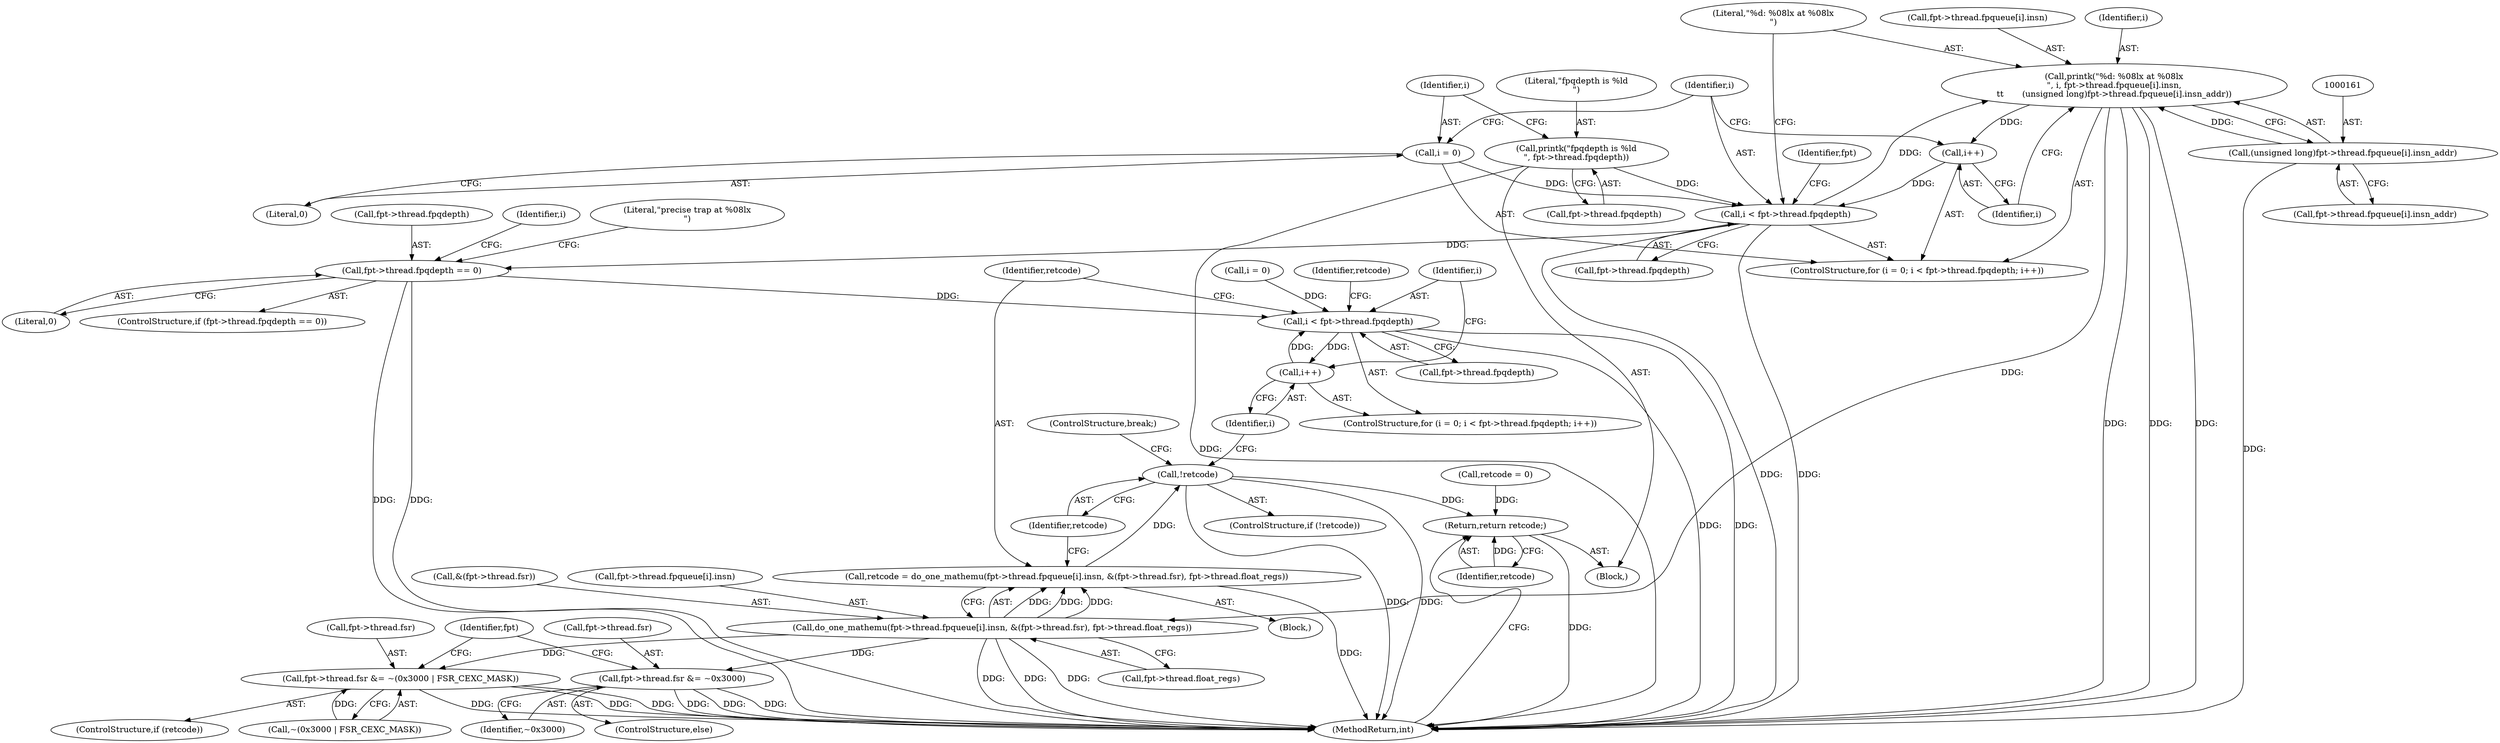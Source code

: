 digraph "0_linux_a8b0ca17b80e92faab46ee7179ba9e99ccb61233_41@array" {
"1000148" [label="(Call,printk(\"%d: %08lx at %08lx\n\", i, fpt->thread.fpqueue[i].insn,\n\t\t       (unsigned long)fpt->thread.fpqueue[i].insn_addr))"];
"1000139" [label="(Call,i < fpt->thread.fpqdepth)"];
"1000146" [label="(Call,i++)"];
"1000148" [label="(Call,printk(\"%d: %08lx at %08lx\n\", i, fpt->thread.fpqueue[i].insn,\n\t\t       (unsigned long)fpt->thread.fpqueue[i].insn_addr))"];
"1000160" [label="(Call,(unsigned long)fpt->thread.fpqueue[i].insn_addr)"];
"1000136" [label="(Call,i = 0)"];
"1000128" [label="(Call,printk(\"fpqdepth is %ld\n\", fpt->thread.fpqdepth))"];
"1000243" [label="(Call,do_one_mathemu(fpt->thread.fpqueue[i].insn, &(fpt->thread.fsr), fpt->thread.float_regs))"];
"1000241" [label="(Call,retcode = do_one_mathemu(fpt->thread.fpqueue[i].insn, &(fpt->thread.fsr), fpt->thread.float_regs))"];
"1000265" [label="(Call,!retcode)"];
"1000295" [label="(Return,return retcode;)"];
"1000270" [label="(Call,fpt->thread.fsr &= ~(0x3000 | FSR_CEXC_MASK))"];
"1000281" [label="(Call,fpt->thread.fsr &= ~0x3000)"];
"1000172" [label="(Call,fpt->thread.fpqdepth == 0)"];
"1000231" [label="(Call,i < fpt->thread.fpqdepth)"];
"1000238" [label="(Call,i++)"];
"1000160" [label="(Call,(unsigned long)fpt->thread.fpqueue[i].insn_addr)"];
"1000240" [label="(Block,)"];
"1000135" [label="(ControlStructure,for (i = 0; i < fpt->thread.fpqdepth; i++))"];
"1000268" [label="(ControlStructure,if (retcode))"];
"1000138" [label="(Literal,0)"];
"1000150" [label="(Identifier,i)"];
"1000129" [label="(Literal,\"fpqdepth is %ld\n\")"];
"1000128" [label="(Call,printk(\"fpqdepth is %ld\n\", fpt->thread.fpqdepth))"];
"1000295" [label="(Return,return retcode;)"];
"1000269" [label="(Identifier,retcode)"];
"1000146" [label="(Call,i++)"];
"1000243" [label="(Call,do_one_mathemu(fpt->thread.fpqueue[i].insn, &(fpt->thread.fsr), fpt->thread.float_regs))"];
"1000111" [label="(Block,)"];
"1000265" [label="(Call,!retcode)"];
"1000175" [label="(Identifier,fpt)"];
"1000162" [label="(Call,fpt->thread.fpqueue[i].insn_addr)"];
"1000280" [label="(ControlStructure,else)"];
"1000130" [label="(Call,fpt->thread.fpqdepth)"];
"1000271" [label="(Call,fpt->thread.fsr)"];
"1000232" [label="(Identifier,i)"];
"1000266" [label="(Identifier,retcode)"];
"1000297" [label="(MethodReturn,int)"];
"1000148" [label="(Call,printk(\"%d: %08lx at %08lx\n\", i, fpt->thread.fpqueue[i].insn,\n\t\t       (unsigned long)fpt->thread.fpqueue[i].insn_addr))"];
"1000136" [label="(Call,i = 0)"];
"1000296" [label="(Identifier,retcode)"];
"1000229" [label="(Identifier,i)"];
"1000291" [label="(Identifier,fpt)"];
"1000140" [label="(Identifier,i)"];
"1000281" [label="(Call,fpt->thread.fsr &= ~0x3000)"];
"1000242" [label="(Identifier,retcode)"];
"1000181" [label="(Literal,\"precise trap at %08lx\n\")"];
"1000264" [label="(ControlStructure,if (!retcode))"];
"1000239" [label="(Identifier,i)"];
"1000149" [label="(Literal,\"%d: %08lx at %08lx\n\")"];
"1000282" [label="(Call,fpt->thread.fsr)"];
"1000270" [label="(Call,fpt->thread.fsr &= ~(0x3000 | FSR_CEXC_MASK))"];
"1000178" [label="(Literal,0)"];
"1000172" [label="(Call,fpt->thread.fpqdepth == 0)"];
"1000141" [label="(Call,fpt->thread.fpqdepth)"];
"1000173" [label="(Call,fpt->thread.fpqdepth)"];
"1000241" [label="(Call,retcode = do_one_mathemu(fpt->thread.fpqueue[i].insn, &(fpt->thread.fsr), fpt->thread.float_regs))"];
"1000233" [label="(Call,fpt->thread.fpqdepth)"];
"1000114" [label="(Call,retcode = 0)"];
"1000238" [label="(Call,i++)"];
"1000227" [label="(ControlStructure,for (i = 0; i < fpt->thread.fpqdepth; i++))"];
"1000151" [label="(Call,fpt->thread.fpqueue[i].insn)"];
"1000147" [label="(Identifier,i)"];
"1000287" [label="(Identifier,~0x3000)"];
"1000259" [label="(Call,fpt->thread.float_regs)"];
"1000139" [label="(Call,i < fpt->thread.fpqdepth)"];
"1000253" [label="(Call,&(fpt->thread.fsr))"];
"1000244" [label="(Call,fpt->thread.fpqueue[i].insn)"];
"1000276" [label="(Call,~(0x3000 | FSR_CEXC_MASK))"];
"1000228" [label="(Call,i = 0)"];
"1000267" [label="(ControlStructure,break;)"];
"1000137" [label="(Identifier,i)"];
"1000171" [label="(ControlStructure,if (fpt->thread.fpqdepth == 0))"];
"1000231" [label="(Call,i < fpt->thread.fpqdepth)"];
"1000148" -> "1000135"  [label="AST: "];
"1000148" -> "1000160"  [label="CFG: "];
"1000149" -> "1000148"  [label="AST: "];
"1000150" -> "1000148"  [label="AST: "];
"1000151" -> "1000148"  [label="AST: "];
"1000160" -> "1000148"  [label="AST: "];
"1000147" -> "1000148"  [label="CFG: "];
"1000148" -> "1000297"  [label="DDG: "];
"1000148" -> "1000297"  [label="DDG: "];
"1000148" -> "1000297"  [label="DDG: "];
"1000148" -> "1000146"  [label="DDG: "];
"1000139" -> "1000148"  [label="DDG: "];
"1000160" -> "1000148"  [label="DDG: "];
"1000148" -> "1000243"  [label="DDG: "];
"1000139" -> "1000135"  [label="AST: "];
"1000139" -> "1000141"  [label="CFG: "];
"1000140" -> "1000139"  [label="AST: "];
"1000141" -> "1000139"  [label="AST: "];
"1000149" -> "1000139"  [label="CFG: "];
"1000175" -> "1000139"  [label="CFG: "];
"1000139" -> "1000297"  [label="DDG: "];
"1000139" -> "1000297"  [label="DDG: "];
"1000146" -> "1000139"  [label="DDG: "];
"1000136" -> "1000139"  [label="DDG: "];
"1000128" -> "1000139"  [label="DDG: "];
"1000139" -> "1000172"  [label="DDG: "];
"1000146" -> "1000135"  [label="AST: "];
"1000146" -> "1000147"  [label="CFG: "];
"1000147" -> "1000146"  [label="AST: "];
"1000140" -> "1000146"  [label="CFG: "];
"1000160" -> "1000162"  [label="CFG: "];
"1000161" -> "1000160"  [label="AST: "];
"1000162" -> "1000160"  [label="AST: "];
"1000160" -> "1000297"  [label="DDG: "];
"1000136" -> "1000135"  [label="AST: "];
"1000136" -> "1000138"  [label="CFG: "];
"1000137" -> "1000136"  [label="AST: "];
"1000138" -> "1000136"  [label="AST: "];
"1000140" -> "1000136"  [label="CFG: "];
"1000128" -> "1000111"  [label="AST: "];
"1000128" -> "1000130"  [label="CFG: "];
"1000129" -> "1000128"  [label="AST: "];
"1000130" -> "1000128"  [label="AST: "];
"1000137" -> "1000128"  [label="CFG: "];
"1000128" -> "1000297"  [label="DDG: "];
"1000243" -> "1000241"  [label="AST: "];
"1000243" -> "1000259"  [label="CFG: "];
"1000244" -> "1000243"  [label="AST: "];
"1000253" -> "1000243"  [label="AST: "];
"1000259" -> "1000243"  [label="AST: "];
"1000241" -> "1000243"  [label="CFG: "];
"1000243" -> "1000297"  [label="DDG: "];
"1000243" -> "1000297"  [label="DDG: "];
"1000243" -> "1000297"  [label="DDG: "];
"1000243" -> "1000241"  [label="DDG: "];
"1000243" -> "1000241"  [label="DDG: "];
"1000243" -> "1000241"  [label="DDG: "];
"1000243" -> "1000270"  [label="DDG: "];
"1000243" -> "1000281"  [label="DDG: "];
"1000241" -> "1000240"  [label="AST: "];
"1000242" -> "1000241"  [label="AST: "];
"1000266" -> "1000241"  [label="CFG: "];
"1000241" -> "1000297"  [label="DDG: "];
"1000241" -> "1000265"  [label="DDG: "];
"1000265" -> "1000264"  [label="AST: "];
"1000265" -> "1000266"  [label="CFG: "];
"1000266" -> "1000265"  [label="AST: "];
"1000267" -> "1000265"  [label="CFG: "];
"1000239" -> "1000265"  [label="CFG: "];
"1000265" -> "1000297"  [label="DDG: "];
"1000265" -> "1000297"  [label="DDG: "];
"1000265" -> "1000295"  [label="DDG: "];
"1000295" -> "1000111"  [label="AST: "];
"1000295" -> "1000296"  [label="CFG: "];
"1000296" -> "1000295"  [label="AST: "];
"1000297" -> "1000295"  [label="CFG: "];
"1000295" -> "1000297"  [label="DDG: "];
"1000296" -> "1000295"  [label="DDG: "];
"1000114" -> "1000295"  [label="DDG: "];
"1000270" -> "1000268"  [label="AST: "];
"1000270" -> "1000276"  [label="CFG: "];
"1000271" -> "1000270"  [label="AST: "];
"1000276" -> "1000270"  [label="AST: "];
"1000291" -> "1000270"  [label="CFG: "];
"1000270" -> "1000297"  [label="DDG: "];
"1000270" -> "1000297"  [label="DDG: "];
"1000270" -> "1000297"  [label="DDG: "];
"1000276" -> "1000270"  [label="DDG: "];
"1000281" -> "1000280"  [label="AST: "];
"1000281" -> "1000287"  [label="CFG: "];
"1000282" -> "1000281"  [label="AST: "];
"1000287" -> "1000281"  [label="AST: "];
"1000291" -> "1000281"  [label="CFG: "];
"1000281" -> "1000297"  [label="DDG: "];
"1000281" -> "1000297"  [label="DDG: "];
"1000281" -> "1000297"  [label="DDG: "];
"1000172" -> "1000171"  [label="AST: "];
"1000172" -> "1000178"  [label="CFG: "];
"1000173" -> "1000172"  [label="AST: "];
"1000178" -> "1000172"  [label="AST: "];
"1000181" -> "1000172"  [label="CFG: "];
"1000229" -> "1000172"  [label="CFG: "];
"1000172" -> "1000297"  [label="DDG: "];
"1000172" -> "1000297"  [label="DDG: "];
"1000172" -> "1000231"  [label="DDG: "];
"1000231" -> "1000227"  [label="AST: "];
"1000231" -> "1000233"  [label="CFG: "];
"1000232" -> "1000231"  [label="AST: "];
"1000233" -> "1000231"  [label="AST: "];
"1000242" -> "1000231"  [label="CFG: "];
"1000269" -> "1000231"  [label="CFG: "];
"1000231" -> "1000297"  [label="DDG: "];
"1000231" -> "1000297"  [label="DDG: "];
"1000238" -> "1000231"  [label="DDG: "];
"1000228" -> "1000231"  [label="DDG: "];
"1000231" -> "1000238"  [label="DDG: "];
"1000238" -> "1000227"  [label="AST: "];
"1000238" -> "1000239"  [label="CFG: "];
"1000239" -> "1000238"  [label="AST: "];
"1000232" -> "1000238"  [label="CFG: "];
}

